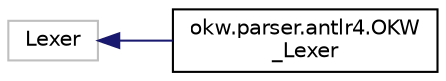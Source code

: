 digraph "Grafische Darstellung der Klassenhierarchie"
{
 // INTERACTIVE_SVG=YES
 // LATEX_PDF_SIZE
  edge [fontname="Helvetica",fontsize="10",labelfontname="Helvetica",labelfontsize="10"];
  node [fontname="Helvetica",fontsize="10",shape=record];
  rankdir="LR";
  Node259 [label="Lexer",height=0.2,width=0.4,color="grey75", fillcolor="white", style="filled",tooltip=" "];
  Node259 -> Node0 [dir="back",color="midnightblue",fontsize="10",style="solid",fontname="Helvetica"];
  Node0 [label="okw.parser.antlr4.OKW\l_Lexer",height=0.2,width=0.4,color="black", fillcolor="white", style="filled",URL="$classokw_1_1parser_1_1antlr4_1_1_o_k_w___lexer.html",tooltip=" "];
}

